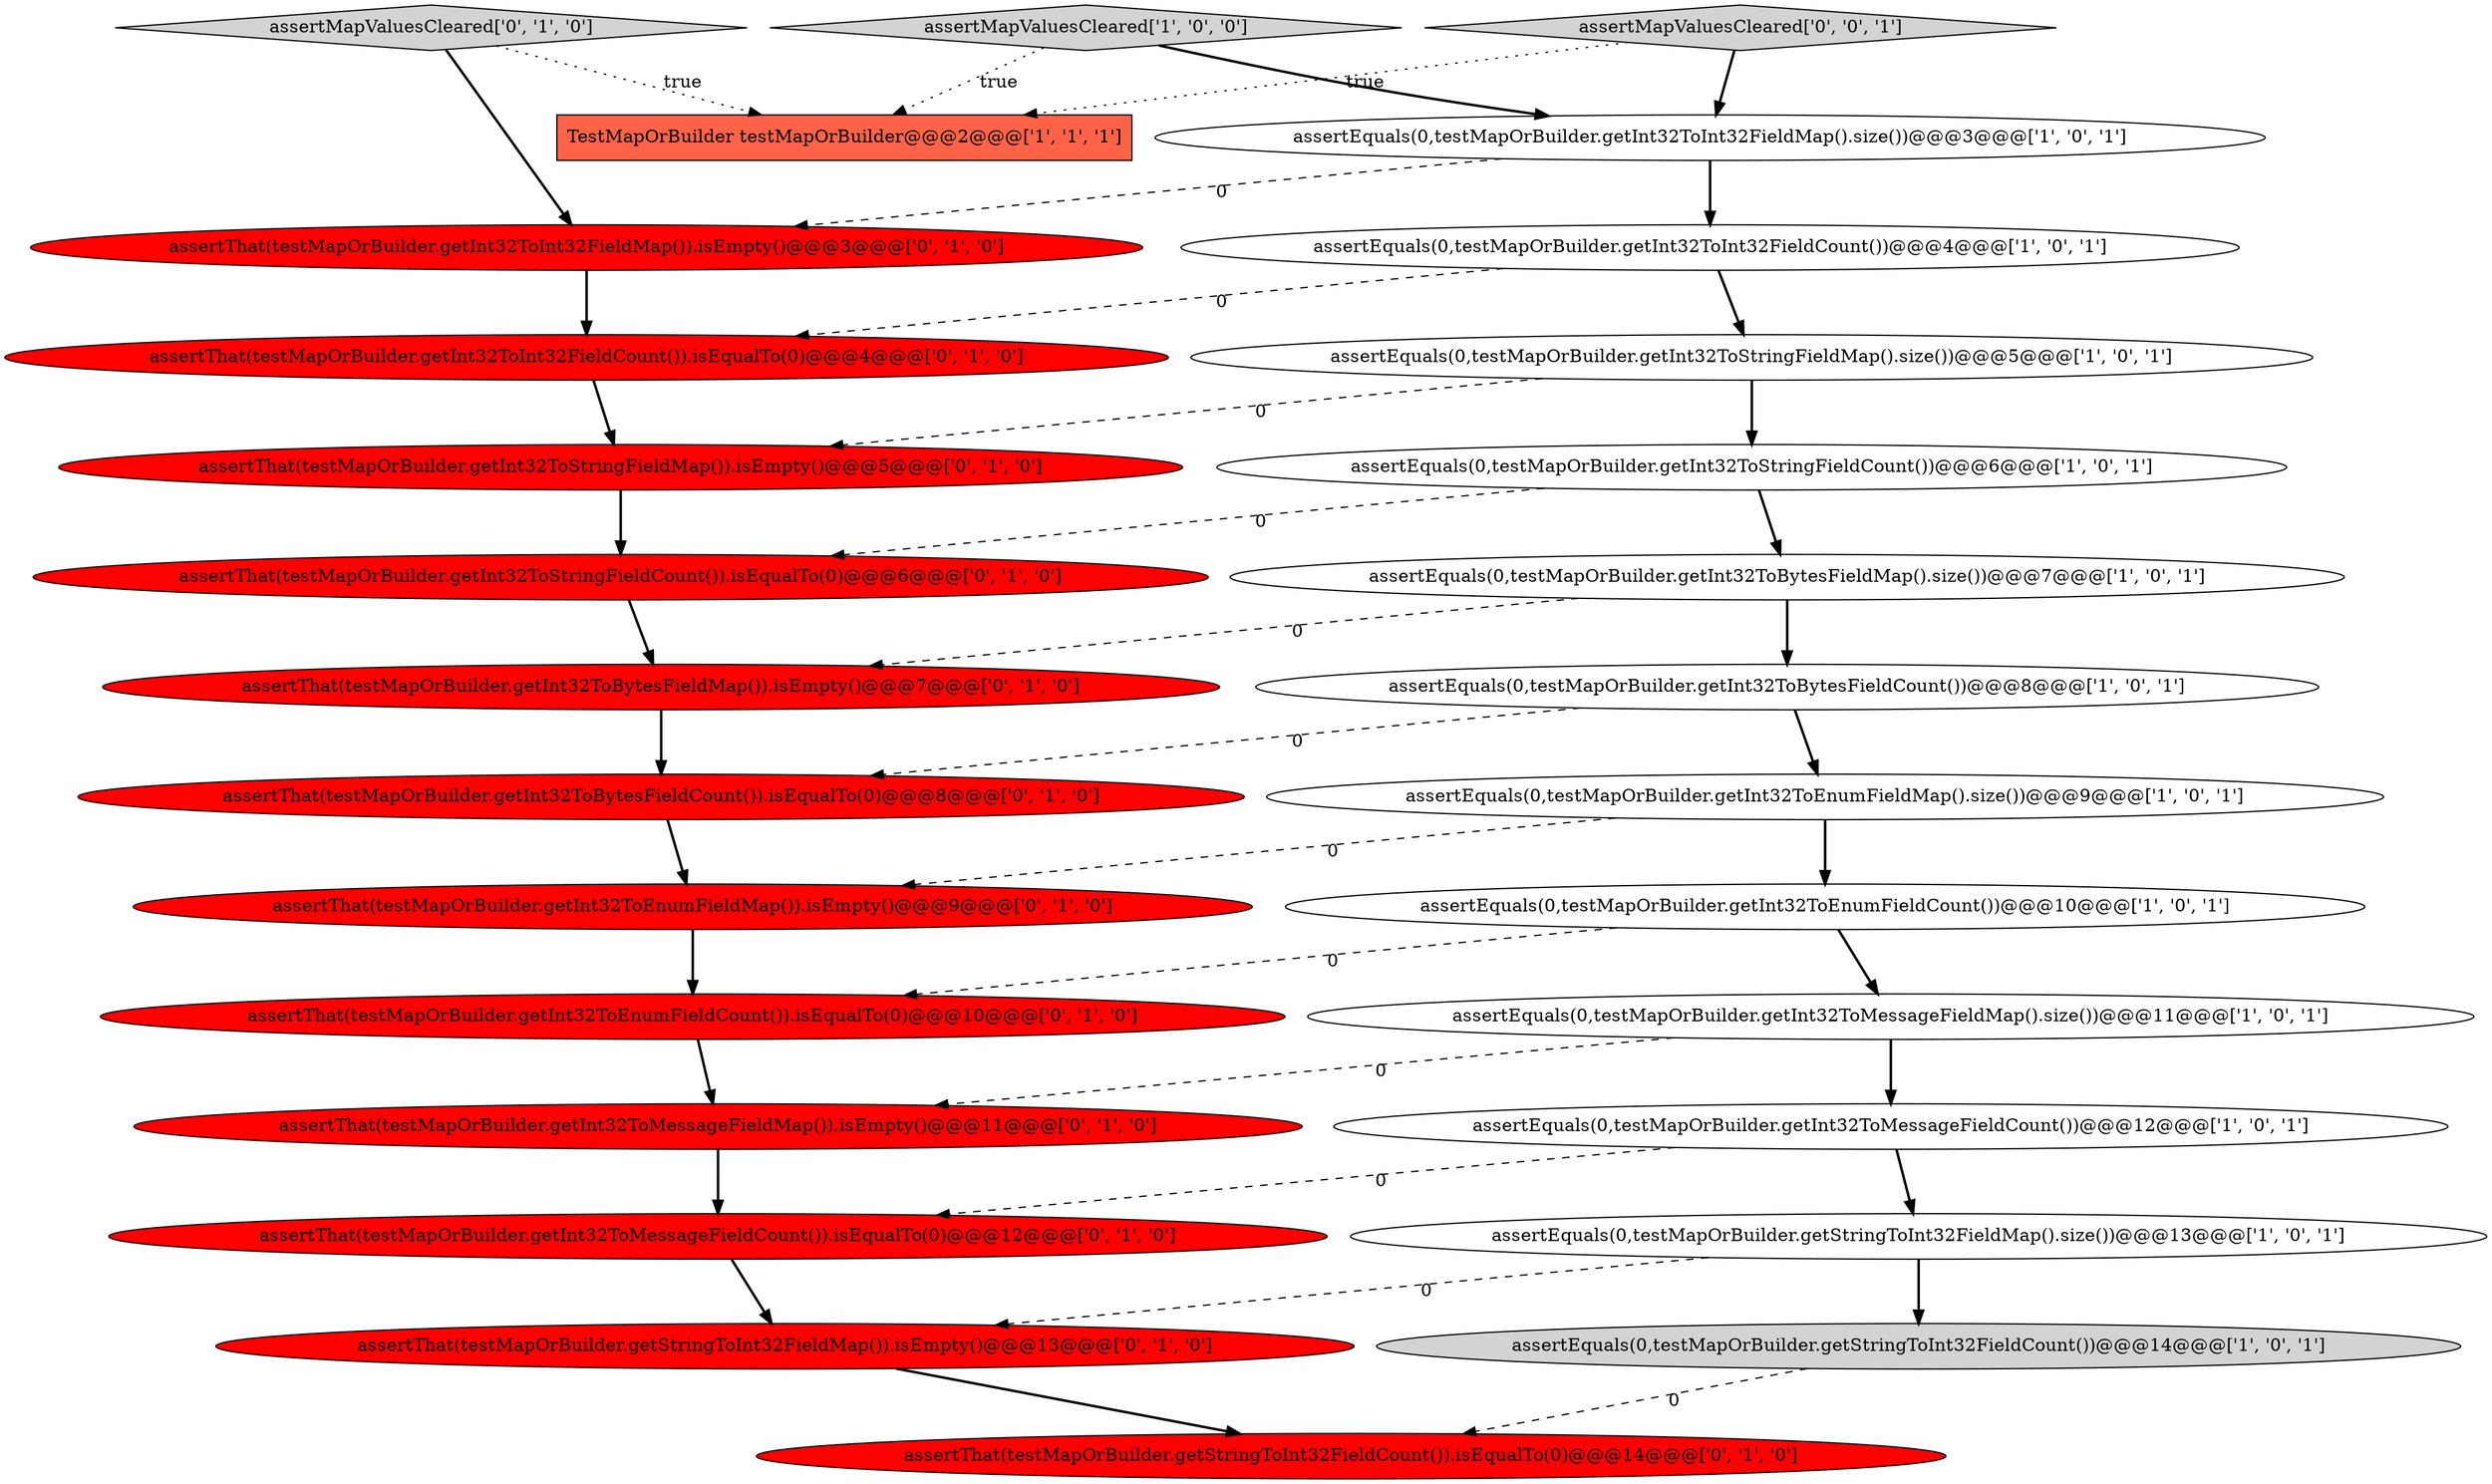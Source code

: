 digraph {
23 [style = filled, label = "assertThat(testMapOrBuilder.getInt32ToInt32FieldMap()).isEmpty()@@@3@@@['0', '1', '0']", fillcolor = red, shape = ellipse image = "AAA1AAABBB2BBB"];
14 [style = filled, label = "assertThat(testMapOrBuilder.getInt32ToMessageFieldCount()).isEqualTo(0)@@@12@@@['0', '1', '0']", fillcolor = red, shape = ellipse image = "AAA1AAABBB2BBB"];
12 [style = filled, label = "assertEquals(0,testMapOrBuilder.getStringToInt32FieldMap().size())@@@13@@@['1', '0', '1']", fillcolor = white, shape = ellipse image = "AAA0AAABBB1BBB"];
24 [style = filled, label = "assertThat(testMapOrBuilder.getInt32ToBytesFieldMap()).isEmpty()@@@7@@@['0', '1', '0']", fillcolor = red, shape = ellipse image = "AAA1AAABBB2BBB"];
6 [style = filled, label = "assertEquals(0,testMapOrBuilder.getInt32ToBytesFieldCount())@@@8@@@['1', '0', '1']", fillcolor = white, shape = ellipse image = "AAA0AAABBB1BBB"];
4 [style = filled, label = "assertEquals(0,testMapOrBuilder.getInt32ToMessageFieldMap().size())@@@11@@@['1', '0', '1']", fillcolor = white, shape = ellipse image = "AAA0AAABBB1BBB"];
19 [style = filled, label = "assertThat(testMapOrBuilder.getInt32ToStringFieldMap()).isEmpty()@@@5@@@['0', '1', '0']", fillcolor = red, shape = ellipse image = "AAA1AAABBB2BBB"];
18 [style = filled, label = "assertThat(testMapOrBuilder.getStringToInt32FieldMap()).isEmpty()@@@13@@@['0', '1', '0']", fillcolor = red, shape = ellipse image = "AAA1AAABBB2BBB"];
15 [style = filled, label = "assertThat(testMapOrBuilder.getInt32ToInt32FieldCount()).isEqualTo(0)@@@4@@@['0', '1', '0']", fillcolor = red, shape = ellipse image = "AAA1AAABBB2BBB"];
0 [style = filled, label = "assertMapValuesCleared['1', '0', '0']", fillcolor = lightgray, shape = diamond image = "AAA0AAABBB1BBB"];
1 [style = filled, label = "assertEquals(0,testMapOrBuilder.getInt32ToInt32FieldMap().size())@@@3@@@['1', '0', '1']", fillcolor = white, shape = ellipse image = "AAA0AAABBB1BBB"];
20 [style = filled, label = "assertThat(testMapOrBuilder.getInt32ToBytesFieldCount()).isEqualTo(0)@@@8@@@['0', '1', '0']", fillcolor = red, shape = ellipse image = "AAA1AAABBB2BBB"];
22 [style = filled, label = "assertThat(testMapOrBuilder.getInt32ToStringFieldCount()).isEqualTo(0)@@@6@@@['0', '1', '0']", fillcolor = red, shape = ellipse image = "AAA1AAABBB2BBB"];
2 [style = filled, label = "assertEquals(0,testMapOrBuilder.getInt32ToStringFieldCount())@@@6@@@['1', '0', '1']", fillcolor = white, shape = ellipse image = "AAA0AAABBB1BBB"];
7 [style = filled, label = "assertEquals(0,testMapOrBuilder.getInt32ToEnumFieldCount())@@@10@@@['1', '0', '1']", fillcolor = white, shape = ellipse image = "AAA0AAABBB1BBB"];
8 [style = filled, label = "assertEquals(0,testMapOrBuilder.getInt32ToBytesFieldMap().size())@@@7@@@['1', '0', '1']", fillcolor = white, shape = ellipse image = "AAA0AAABBB1BBB"];
11 [style = filled, label = "assertEquals(0,testMapOrBuilder.getInt32ToStringFieldMap().size())@@@5@@@['1', '0', '1']", fillcolor = white, shape = ellipse image = "AAA0AAABBB1BBB"];
13 [style = filled, label = "assertEquals(0,testMapOrBuilder.getInt32ToMessageFieldCount())@@@12@@@['1', '0', '1']", fillcolor = white, shape = ellipse image = "AAA0AAABBB1BBB"];
17 [style = filled, label = "assertMapValuesCleared['0', '1', '0']", fillcolor = lightgray, shape = diamond image = "AAA0AAABBB2BBB"];
26 [style = filled, label = "assertThat(testMapOrBuilder.getInt32ToEnumFieldMap()).isEmpty()@@@9@@@['0', '1', '0']", fillcolor = red, shape = ellipse image = "AAA1AAABBB2BBB"];
10 [style = filled, label = "assertEquals(0,testMapOrBuilder.getStringToInt32FieldCount())@@@14@@@['1', '0', '1']", fillcolor = lightgray, shape = ellipse image = "AAA0AAABBB1BBB"];
16 [style = filled, label = "assertThat(testMapOrBuilder.getStringToInt32FieldCount()).isEqualTo(0)@@@14@@@['0', '1', '0']", fillcolor = red, shape = ellipse image = "AAA1AAABBB2BBB"];
21 [style = filled, label = "assertThat(testMapOrBuilder.getInt32ToMessageFieldMap()).isEmpty()@@@11@@@['0', '1', '0']", fillcolor = red, shape = ellipse image = "AAA1AAABBB2BBB"];
25 [style = filled, label = "assertThat(testMapOrBuilder.getInt32ToEnumFieldCount()).isEqualTo(0)@@@10@@@['0', '1', '0']", fillcolor = red, shape = ellipse image = "AAA1AAABBB2BBB"];
9 [style = filled, label = "assertEquals(0,testMapOrBuilder.getInt32ToEnumFieldMap().size())@@@9@@@['1', '0', '1']", fillcolor = white, shape = ellipse image = "AAA0AAABBB1BBB"];
27 [style = filled, label = "assertMapValuesCleared['0', '0', '1']", fillcolor = lightgray, shape = diamond image = "AAA0AAABBB3BBB"];
5 [style = filled, label = "TestMapOrBuilder testMapOrBuilder@@@2@@@['1', '1', '1']", fillcolor = tomato, shape = box image = "AAA0AAABBB1BBB"];
3 [style = filled, label = "assertEquals(0,testMapOrBuilder.getInt32ToInt32FieldCount())@@@4@@@['1', '0', '1']", fillcolor = white, shape = ellipse image = "AAA0AAABBB1BBB"];
27->5 [style = dotted, label="true"];
27->1 [style = bold, label=""];
0->5 [style = dotted, label="true"];
6->20 [style = dashed, label="0"];
20->26 [style = bold, label=""];
26->25 [style = bold, label=""];
4->13 [style = bold, label=""];
23->15 [style = bold, label=""];
1->3 [style = bold, label=""];
3->11 [style = bold, label=""];
8->6 [style = bold, label=""];
7->4 [style = bold, label=""];
8->24 [style = dashed, label="0"];
9->7 [style = bold, label=""];
15->19 [style = bold, label=""];
4->21 [style = dashed, label="0"];
17->23 [style = bold, label=""];
11->2 [style = bold, label=""];
13->14 [style = dashed, label="0"];
24->20 [style = bold, label=""];
12->10 [style = bold, label=""];
13->12 [style = bold, label=""];
11->19 [style = dashed, label="0"];
0->1 [style = bold, label=""];
9->26 [style = dashed, label="0"];
7->25 [style = dashed, label="0"];
3->15 [style = dashed, label="0"];
12->18 [style = dashed, label="0"];
14->18 [style = bold, label=""];
10->16 [style = dashed, label="0"];
22->24 [style = bold, label=""];
6->9 [style = bold, label=""];
2->22 [style = dashed, label="0"];
19->22 [style = bold, label=""];
1->23 [style = dashed, label="0"];
25->21 [style = bold, label=""];
2->8 [style = bold, label=""];
21->14 [style = bold, label=""];
17->5 [style = dotted, label="true"];
18->16 [style = bold, label=""];
}
